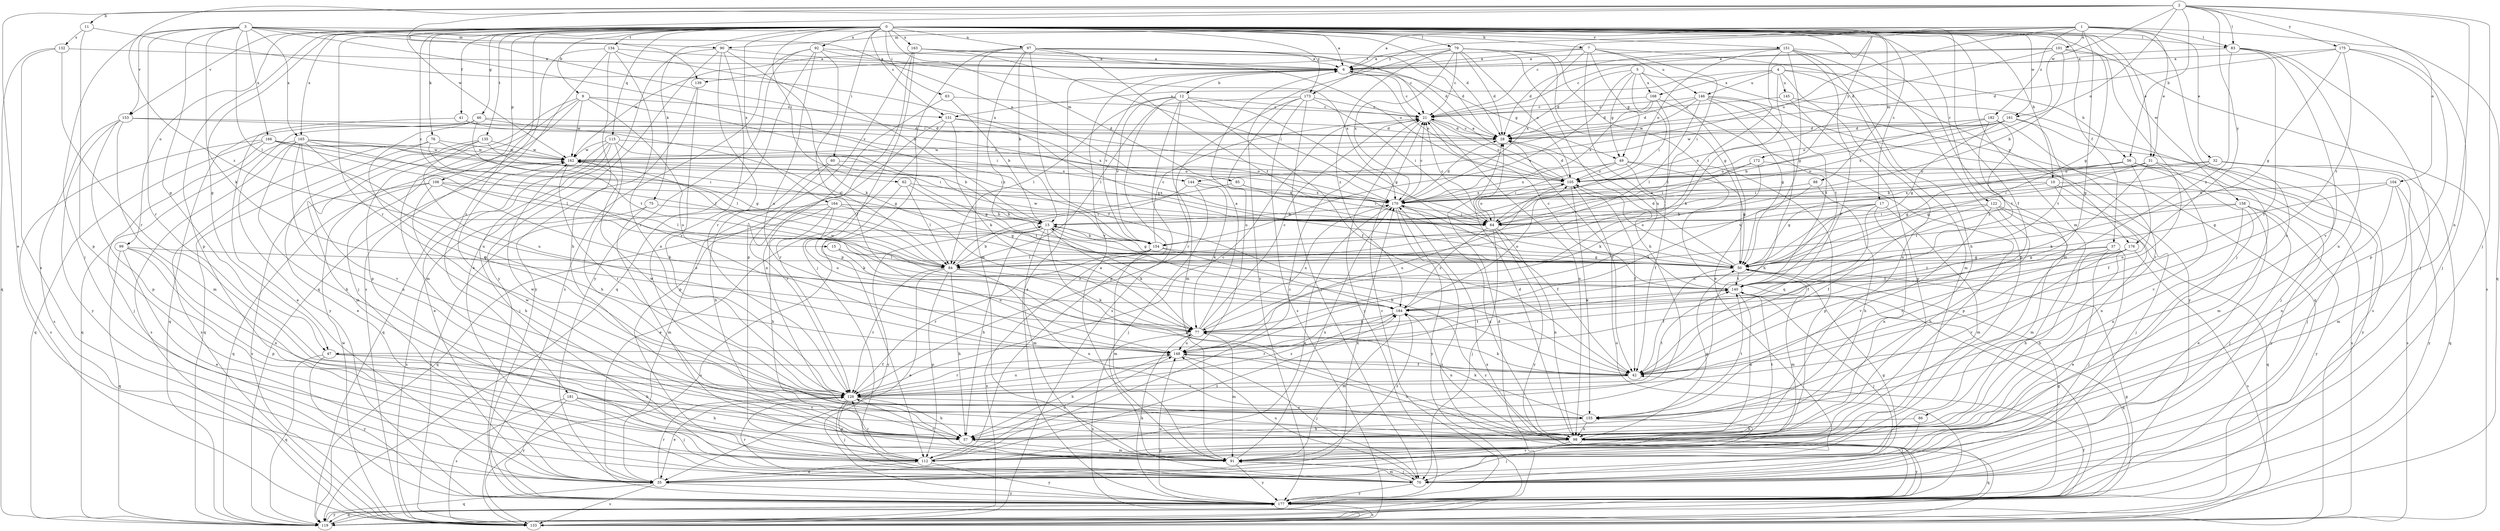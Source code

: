 strict digraph  {
0;
1;
2;
3;
4;
5;
6;
7;
9;
10;
11;
12;
13;
15;
17;
21;
28;
31;
32;
35;
37;
41;
42;
46;
47;
49;
50;
56;
57;
60;
62;
63;
64;
70;
75;
76;
77;
79;
83;
84;
85;
86;
88;
90;
91;
92;
97;
98;
99;
101;
104;
105;
106;
112;
115;
119;
122;
126;
131;
132;
133;
134;
135;
139;
140;
144;
145;
146;
148;
151;
153;
154;
155;
158;
161;
162;
163;
164;
165;
166;
168;
170;
172;
173;
175;
176;
177;
181;
182;
184;
0 -> 6  [label=a];
0 -> 7  [label=b];
0 -> 9  [label=b];
0 -> 10  [label=b];
0 -> 15  [label=c];
0 -> 17  [label=c];
0 -> 28  [label=d];
0 -> 31  [label=e];
0 -> 37  [label=f];
0 -> 41  [label=f];
0 -> 42  [label=f];
0 -> 46  [label=g];
0 -> 47  [label=g];
0 -> 60  [label=i];
0 -> 62  [label=i];
0 -> 63  [label=i];
0 -> 70  [label=j];
0 -> 75  [label=k];
0 -> 76  [label=k];
0 -> 79  [label=l];
0 -> 85  [label=m];
0 -> 86  [label=m];
0 -> 88  [label=m];
0 -> 92  [label=n];
0 -> 97  [label=n];
0 -> 98  [label=n];
0 -> 99  [label=o];
0 -> 106  [label=p];
0 -> 112  [label=p];
0 -> 115  [label=q];
0 -> 122  [label=r];
0 -> 126  [label=r];
0 -> 131  [label=s];
0 -> 134  [label=t];
0 -> 135  [label=t];
0 -> 151  [label=v];
0 -> 153  [label=v];
0 -> 158  [label=w];
0 -> 161  [label=w];
0 -> 163  [label=x];
0 -> 164  [label=x];
0 -> 165  [label=x];
0 -> 172  [label=y];
0 -> 173  [label=y];
0 -> 181  [label=z];
1 -> 6  [label=a];
1 -> 21  [label=c];
1 -> 31  [label=e];
1 -> 32  [label=e];
1 -> 47  [label=g];
1 -> 83  [label=l];
1 -> 90  [label=m];
1 -> 101  [label=o];
1 -> 119  [label=q];
1 -> 144  [label=u];
1 -> 173  [label=y];
1 -> 182  [label=z];
2 -> 11  [label=b];
2 -> 35  [label=e];
2 -> 56  [label=h];
2 -> 70  [label=j];
2 -> 83  [label=l];
2 -> 98  [label=n];
2 -> 104  [label=o];
2 -> 105  [label=o];
2 -> 139  [label=t];
2 -> 161  [label=w];
2 -> 162  [label=w];
2 -> 175  [label=y];
2 -> 176  [label=y];
2 -> 184  [label=z];
3 -> 47  [label=g];
3 -> 64  [label=i];
3 -> 70  [label=j];
3 -> 77  [label=k];
3 -> 83  [label=l];
3 -> 84  [label=l];
3 -> 90  [label=m];
3 -> 126  [label=r];
3 -> 144  [label=u];
3 -> 153  [label=v];
3 -> 154  [label=v];
3 -> 165  [label=x];
3 -> 166  [label=x];
4 -> 56  [label=h];
4 -> 77  [label=k];
4 -> 91  [label=m];
4 -> 98  [label=n];
4 -> 131  [label=s];
4 -> 145  [label=u];
4 -> 146  [label=u];
4 -> 168  [label=x];
5 -> 28  [label=d];
5 -> 35  [label=e];
5 -> 49  [label=g];
5 -> 64  [label=i];
5 -> 119  [label=q];
5 -> 154  [label=v];
5 -> 168  [label=x];
6 -> 12  [label=b];
6 -> 21  [label=c];
6 -> 49  [label=g];
6 -> 105  [label=o];
6 -> 154  [label=v];
7 -> 6  [label=a];
7 -> 49  [label=g];
7 -> 64  [label=i];
7 -> 139  [label=t];
7 -> 146  [label=u];
7 -> 148  [label=u];
7 -> 170  [label=x];
7 -> 176  [label=y];
9 -> 64  [label=i];
9 -> 70  [label=j];
9 -> 91  [label=m];
9 -> 112  [label=p];
9 -> 131  [label=s];
9 -> 148  [label=u];
9 -> 162  [label=w];
10 -> 50  [label=g];
10 -> 70  [label=j];
10 -> 98  [label=n];
10 -> 170  [label=x];
10 -> 177  [label=y];
11 -> 112  [label=p];
11 -> 132  [label=s];
11 -> 170  [label=x];
12 -> 21  [label=c];
12 -> 42  [label=f];
12 -> 50  [label=g];
12 -> 84  [label=l];
12 -> 91  [label=m];
12 -> 112  [label=p];
12 -> 133  [label=s];
12 -> 154  [label=v];
13 -> 50  [label=g];
13 -> 57  [label=h];
13 -> 77  [label=k];
13 -> 91  [label=m];
13 -> 98  [label=n];
13 -> 133  [label=s];
13 -> 154  [label=v];
13 -> 177  [label=y];
15 -> 84  [label=l];
15 -> 148  [label=u];
15 -> 184  [label=z];
17 -> 13  [label=b];
17 -> 42  [label=f];
17 -> 91  [label=m];
17 -> 98  [label=n];
17 -> 148  [label=u];
17 -> 154  [label=v];
21 -> 28  [label=d];
21 -> 98  [label=n];
21 -> 105  [label=o];
21 -> 177  [label=y];
28 -> 21  [label=c];
28 -> 42  [label=f];
28 -> 162  [label=w];
31 -> 42  [label=f];
31 -> 50  [label=g];
31 -> 64  [label=i];
31 -> 77  [label=k];
31 -> 105  [label=o];
31 -> 177  [label=y];
32 -> 13  [label=b];
32 -> 64  [label=i];
32 -> 70  [label=j];
32 -> 105  [label=o];
32 -> 119  [label=q];
32 -> 133  [label=s];
35 -> 50  [label=g];
35 -> 119  [label=q];
35 -> 126  [label=r];
35 -> 133  [label=s];
35 -> 155  [label=v];
35 -> 170  [label=x];
35 -> 177  [label=y];
37 -> 35  [label=e];
37 -> 50  [label=g];
37 -> 57  [label=h];
37 -> 70  [label=j];
37 -> 140  [label=t];
41 -> 28  [label=d];
41 -> 35  [label=e];
41 -> 84  [label=l];
42 -> 13  [label=b];
42 -> 77  [label=k];
42 -> 126  [label=r];
46 -> 28  [label=d];
46 -> 119  [label=q];
46 -> 126  [label=r];
46 -> 140  [label=t];
46 -> 170  [label=x];
46 -> 177  [label=y];
47 -> 42  [label=f];
47 -> 57  [label=h];
47 -> 119  [label=q];
47 -> 177  [label=y];
49 -> 42  [label=f];
49 -> 50  [label=g];
49 -> 64  [label=i];
49 -> 105  [label=o];
49 -> 112  [label=p];
49 -> 170  [label=x];
50 -> 28  [label=d];
50 -> 42  [label=f];
50 -> 91  [label=m];
50 -> 105  [label=o];
50 -> 140  [label=t];
56 -> 50  [label=g];
56 -> 64  [label=i];
56 -> 91  [label=m];
56 -> 105  [label=o];
56 -> 133  [label=s];
56 -> 148  [label=u];
56 -> 155  [label=v];
57 -> 91  [label=m];
57 -> 162  [label=w];
60 -> 50  [label=g];
60 -> 57  [label=h];
60 -> 105  [label=o];
60 -> 126  [label=r];
62 -> 84  [label=l];
62 -> 140  [label=t];
62 -> 148  [label=u];
62 -> 170  [label=x];
63 -> 13  [label=b];
63 -> 21  [label=c];
63 -> 98  [label=n];
64 -> 21  [label=c];
64 -> 70  [label=j];
64 -> 98  [label=n];
64 -> 105  [label=o];
64 -> 177  [label=y];
64 -> 184  [label=z];
70 -> 91  [label=m];
70 -> 126  [label=r];
70 -> 148  [label=u];
70 -> 177  [label=y];
75 -> 13  [label=b];
75 -> 91  [label=m];
75 -> 133  [label=s];
76 -> 50  [label=g];
76 -> 84  [label=l];
76 -> 119  [label=q];
76 -> 133  [label=s];
76 -> 162  [label=w];
77 -> 6  [label=a];
77 -> 21  [label=c];
77 -> 91  [label=m];
77 -> 133  [label=s];
77 -> 148  [label=u];
77 -> 170  [label=x];
79 -> 6  [label=a];
79 -> 21  [label=c];
79 -> 28  [label=d];
79 -> 50  [label=g];
79 -> 57  [label=h];
79 -> 105  [label=o];
79 -> 119  [label=q];
79 -> 170  [label=x];
79 -> 177  [label=y];
79 -> 184  [label=z];
83 -> 6  [label=a];
83 -> 42  [label=f];
83 -> 70  [label=j];
83 -> 98  [label=n];
83 -> 155  [label=v];
83 -> 184  [label=z];
84 -> 13  [label=b];
84 -> 35  [label=e];
84 -> 57  [label=h];
84 -> 77  [label=k];
84 -> 98  [label=n];
84 -> 112  [label=p];
84 -> 126  [label=r];
85 -> 35  [label=e];
85 -> 64  [label=i];
85 -> 170  [label=x];
86 -> 57  [label=h];
86 -> 70  [label=j];
88 -> 57  [label=h];
88 -> 77  [label=k];
88 -> 170  [label=x];
90 -> 6  [label=a];
90 -> 35  [label=e];
90 -> 77  [label=k];
90 -> 98  [label=n];
90 -> 126  [label=r];
90 -> 177  [label=y];
91 -> 6  [label=a];
91 -> 70  [label=j];
91 -> 126  [label=r];
91 -> 170  [label=x];
91 -> 177  [label=y];
91 -> 184  [label=z];
92 -> 6  [label=a];
92 -> 42  [label=f];
92 -> 119  [label=q];
92 -> 133  [label=s];
92 -> 148  [label=u];
92 -> 170  [label=x];
92 -> 177  [label=y];
97 -> 6  [label=a];
97 -> 13  [label=b];
97 -> 21  [label=c];
97 -> 28  [label=d];
97 -> 42  [label=f];
97 -> 91  [label=m];
97 -> 105  [label=o];
97 -> 112  [label=p];
97 -> 140  [label=t];
97 -> 162  [label=w];
97 -> 184  [label=z];
98 -> 28  [label=d];
98 -> 50  [label=g];
98 -> 70  [label=j];
98 -> 112  [label=p];
98 -> 119  [label=q];
98 -> 140  [label=t];
98 -> 148  [label=u];
98 -> 170  [label=x];
98 -> 177  [label=y];
98 -> 184  [label=z];
99 -> 35  [label=e];
99 -> 50  [label=g];
99 -> 98  [label=n];
99 -> 112  [label=p];
99 -> 119  [label=q];
101 -> 6  [label=a];
101 -> 13  [label=b];
101 -> 21  [label=c];
101 -> 28  [label=d];
101 -> 50  [label=g];
101 -> 133  [label=s];
104 -> 50  [label=g];
104 -> 91  [label=m];
104 -> 98  [label=n];
104 -> 170  [label=x];
104 -> 177  [label=y];
105 -> 6  [label=a];
105 -> 28  [label=d];
105 -> 42  [label=f];
105 -> 148  [label=u];
105 -> 155  [label=v];
105 -> 170  [label=x];
106 -> 57  [label=h];
106 -> 77  [label=k];
106 -> 84  [label=l];
106 -> 119  [label=q];
106 -> 133  [label=s];
106 -> 170  [label=x];
112 -> 21  [label=c];
112 -> 35  [label=e];
112 -> 126  [label=r];
112 -> 148  [label=u];
112 -> 177  [label=y];
112 -> 184  [label=z];
115 -> 13  [label=b];
115 -> 35  [label=e];
115 -> 57  [label=h];
115 -> 64  [label=i];
115 -> 70  [label=j];
115 -> 119  [label=q];
115 -> 162  [label=w];
119 -> 42  [label=f];
119 -> 50  [label=g];
119 -> 170  [label=x];
119 -> 177  [label=y];
122 -> 42  [label=f];
122 -> 57  [label=h];
122 -> 64  [label=i];
122 -> 91  [label=m];
122 -> 119  [label=q];
122 -> 155  [label=v];
126 -> 21  [label=c];
126 -> 35  [label=e];
126 -> 57  [label=h];
126 -> 70  [label=j];
126 -> 112  [label=p];
126 -> 140  [label=t];
126 -> 148  [label=u];
126 -> 155  [label=v];
126 -> 162  [label=w];
126 -> 184  [label=z];
131 -> 28  [label=d];
131 -> 50  [label=g];
131 -> 77  [label=k];
131 -> 112  [label=p];
131 -> 126  [label=r];
132 -> 6  [label=a];
132 -> 35  [label=e];
132 -> 119  [label=q];
132 -> 126  [label=r];
133 -> 162  [label=w];
134 -> 6  [label=a];
134 -> 13  [label=b];
134 -> 57  [label=h];
134 -> 119  [label=q];
134 -> 126  [label=r];
134 -> 133  [label=s];
135 -> 35  [label=e];
135 -> 50  [label=g];
135 -> 91  [label=m];
135 -> 148  [label=u];
135 -> 162  [label=w];
139 -> 126  [label=r];
139 -> 177  [label=y];
140 -> 21  [label=c];
140 -> 70  [label=j];
140 -> 98  [label=n];
140 -> 119  [label=q];
140 -> 184  [label=z];
144 -> 70  [label=j];
144 -> 77  [label=k];
144 -> 84  [label=l];
144 -> 170  [label=x];
145 -> 21  [label=c];
145 -> 112  [label=p];
145 -> 133  [label=s];
146 -> 21  [label=c];
146 -> 28  [label=d];
146 -> 50  [label=g];
146 -> 57  [label=h];
146 -> 84  [label=l];
146 -> 140  [label=t];
146 -> 162  [label=w];
146 -> 177  [label=y];
148 -> 42  [label=f];
148 -> 57  [label=h];
148 -> 70  [label=j];
148 -> 126  [label=r];
148 -> 140  [label=t];
151 -> 6  [label=a];
151 -> 28  [label=d];
151 -> 42  [label=f];
151 -> 50  [label=g];
151 -> 57  [label=h];
151 -> 84  [label=l];
151 -> 91  [label=m];
151 -> 105  [label=o];
151 -> 112  [label=p];
153 -> 28  [label=d];
153 -> 91  [label=m];
153 -> 105  [label=o];
153 -> 112  [label=p];
153 -> 133  [label=s];
153 -> 177  [label=y];
154 -> 13  [label=b];
154 -> 21  [label=c];
154 -> 50  [label=g];
154 -> 84  [label=l];
154 -> 91  [label=m];
154 -> 126  [label=r];
154 -> 133  [label=s];
154 -> 162  [label=w];
154 -> 184  [label=z];
155 -> 57  [label=h];
155 -> 77  [label=k];
155 -> 98  [label=n];
155 -> 140  [label=t];
155 -> 162  [label=w];
158 -> 35  [label=e];
158 -> 64  [label=i];
158 -> 70  [label=j];
158 -> 84  [label=l];
158 -> 98  [label=n];
158 -> 177  [label=y];
161 -> 28  [label=d];
161 -> 50  [label=g];
161 -> 70  [label=j];
161 -> 105  [label=o];
161 -> 140  [label=t];
161 -> 162  [label=w];
161 -> 170  [label=x];
162 -> 105  [label=o];
162 -> 126  [label=r];
163 -> 6  [label=a];
163 -> 28  [label=d];
163 -> 35  [label=e];
163 -> 64  [label=i];
163 -> 70  [label=j];
163 -> 112  [label=p];
164 -> 13  [label=b];
164 -> 50  [label=g];
164 -> 57  [label=h];
164 -> 64  [label=i];
164 -> 77  [label=k];
164 -> 119  [label=q];
164 -> 133  [label=s];
165 -> 57  [label=h];
165 -> 64  [label=i];
165 -> 84  [label=l];
165 -> 98  [label=n];
165 -> 119  [label=q];
165 -> 133  [label=s];
165 -> 148  [label=u];
165 -> 155  [label=v];
165 -> 162  [label=w];
166 -> 64  [label=i];
166 -> 70  [label=j];
166 -> 84  [label=l];
166 -> 119  [label=q];
166 -> 133  [label=s];
166 -> 162  [label=w];
166 -> 170  [label=x];
168 -> 21  [label=c];
168 -> 28  [label=d];
168 -> 84  [label=l];
168 -> 140  [label=t];
168 -> 170  [label=x];
170 -> 13  [label=b];
170 -> 21  [label=c];
170 -> 28  [label=d];
170 -> 35  [label=e];
170 -> 42  [label=f];
170 -> 64  [label=i];
170 -> 133  [label=s];
170 -> 177  [label=y];
172 -> 64  [label=i];
172 -> 77  [label=k];
172 -> 105  [label=o];
172 -> 112  [label=p];
173 -> 21  [label=c];
173 -> 64  [label=i];
173 -> 70  [label=j];
173 -> 84  [label=l];
173 -> 126  [label=r];
173 -> 133  [label=s];
173 -> 148  [label=u];
175 -> 6  [label=a];
175 -> 28  [label=d];
175 -> 50  [label=g];
175 -> 70  [label=j];
175 -> 112  [label=p];
175 -> 140  [label=t];
176 -> 42  [label=f];
176 -> 50  [label=g];
176 -> 57  [label=h];
176 -> 133  [label=s];
176 -> 155  [label=v];
176 -> 184  [label=z];
177 -> 6  [label=a];
177 -> 21  [label=c];
177 -> 28  [label=d];
177 -> 50  [label=g];
177 -> 77  [label=k];
177 -> 105  [label=o];
177 -> 119  [label=q];
177 -> 133  [label=s];
177 -> 148  [label=u];
181 -> 57  [label=h];
181 -> 70  [label=j];
181 -> 133  [label=s];
181 -> 155  [label=v];
181 -> 177  [label=y];
182 -> 13  [label=b];
182 -> 28  [label=d];
182 -> 126  [label=r];
182 -> 140  [label=t];
182 -> 170  [label=x];
182 -> 184  [label=z];
184 -> 77  [label=k];
184 -> 91  [label=m];
184 -> 98  [label=n];
184 -> 105  [label=o];
184 -> 126  [label=r];
184 -> 162  [label=w];
}
